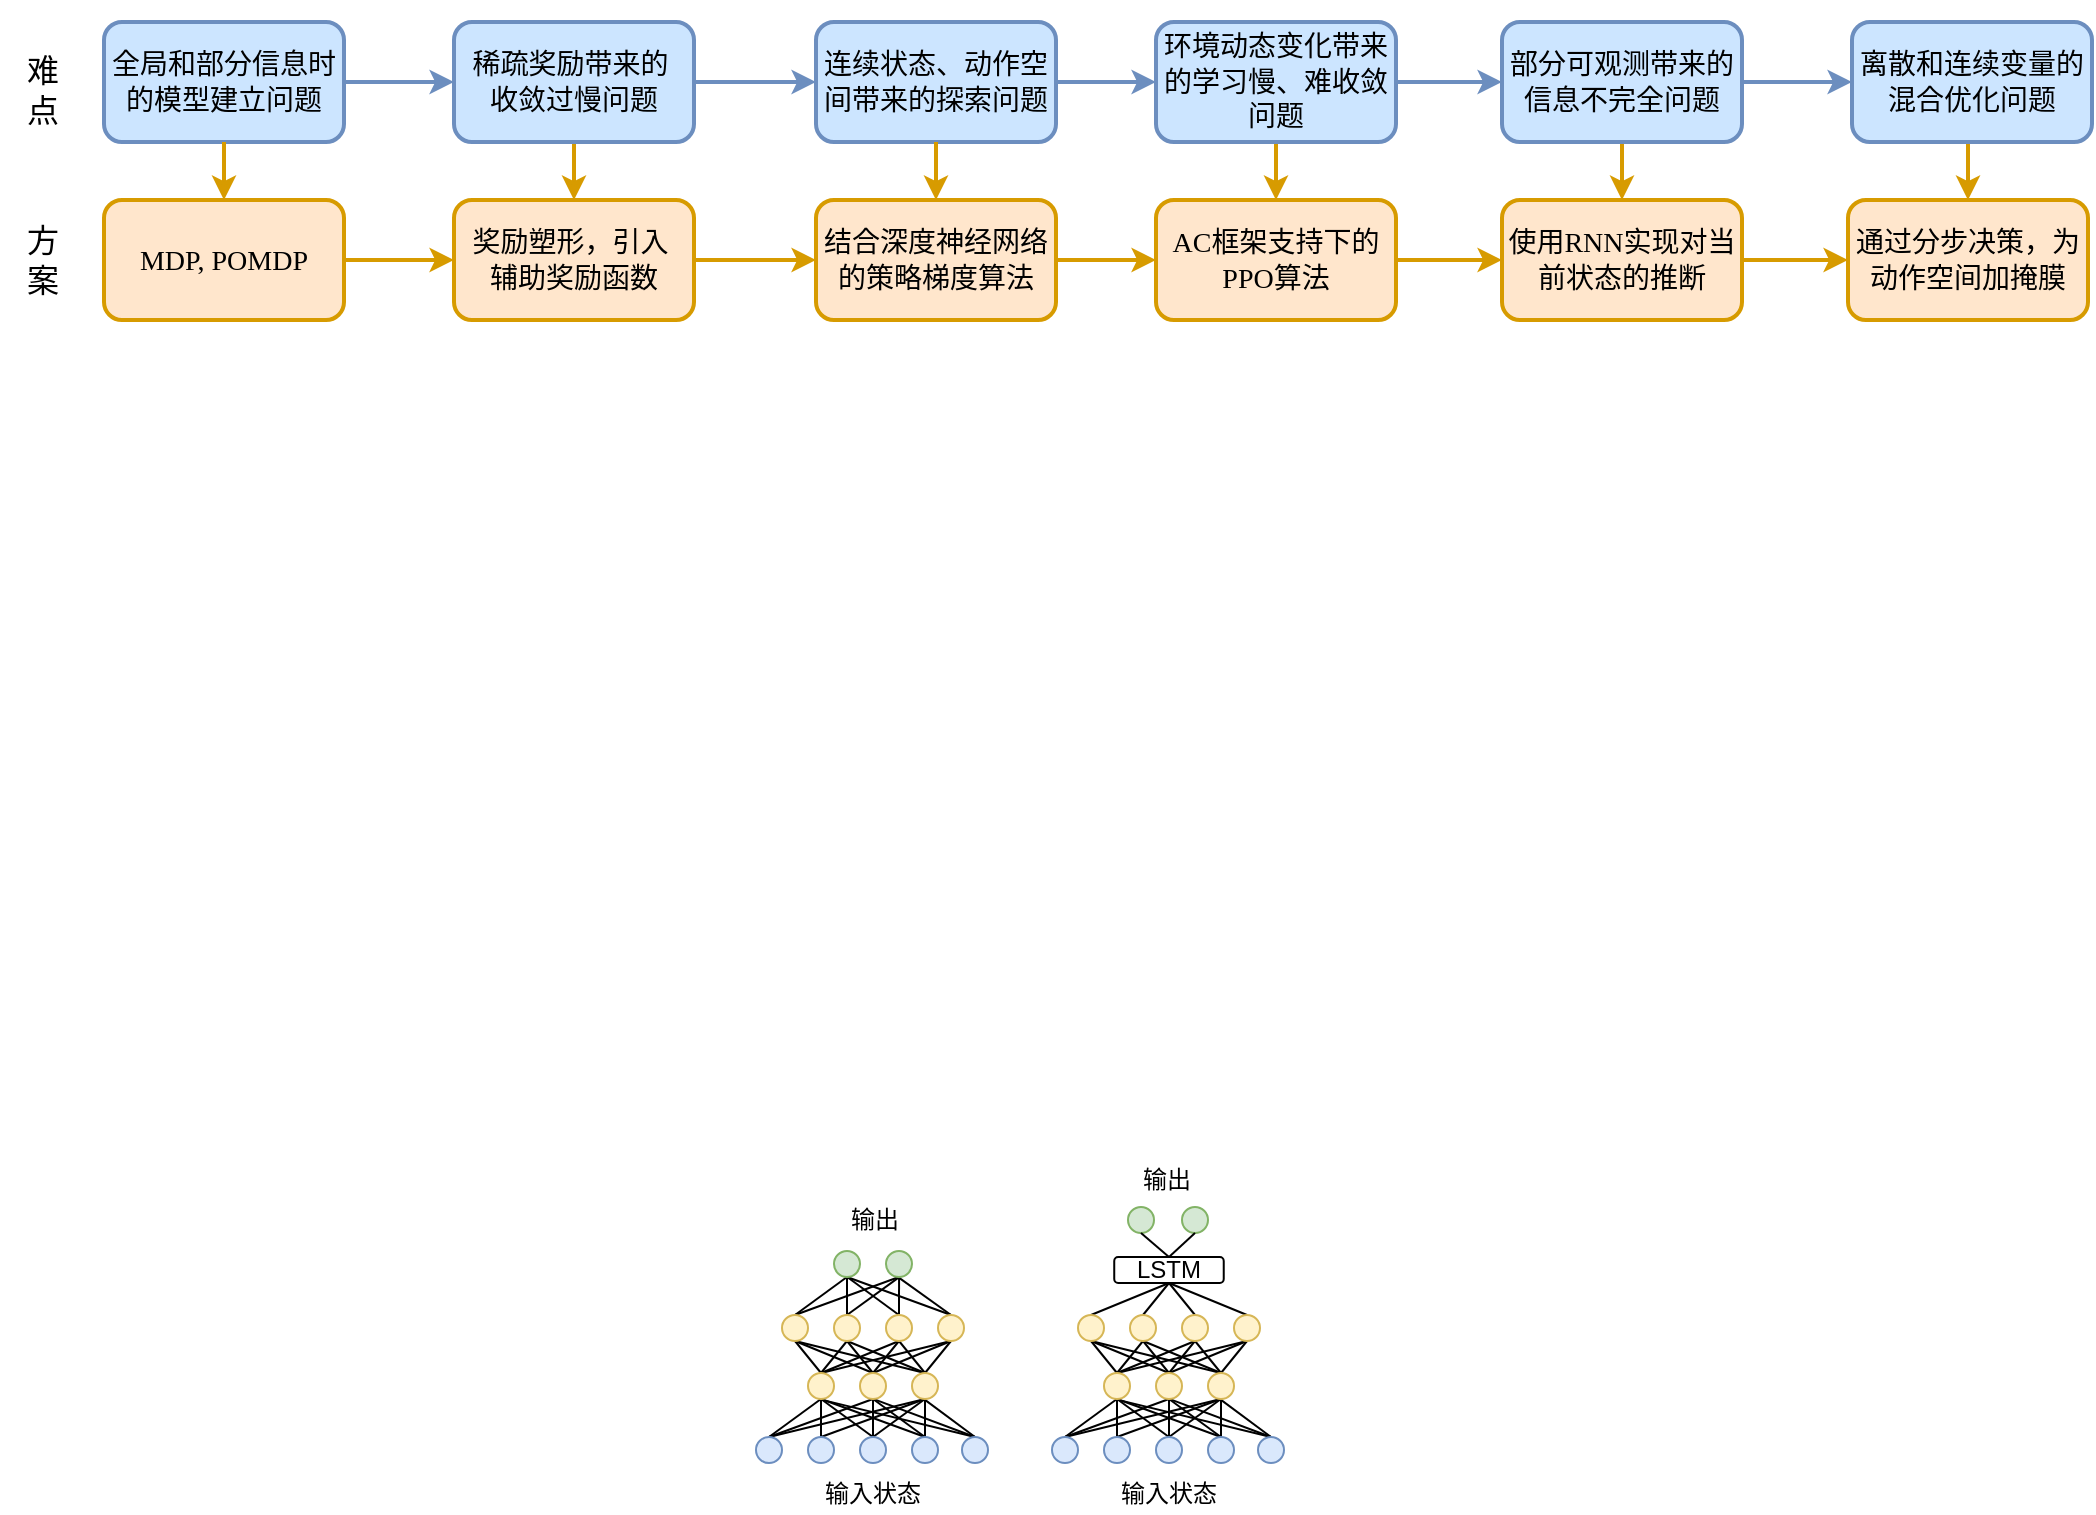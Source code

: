 <mxfile version="14.4.2" type="github">
  <diagram id="hRJQdXt8Dd4GwQT8U-zY" name="Page-1">
    <mxGraphModel dx="1148" dy="516" grid="0" gridSize="10" guides="1" tooltips="1" connect="1" arrows="1" fold="1" page="1" pageScale="1" pageWidth="2339" pageHeight="3300" math="0" shadow="0">
      <root>
        <mxCell id="0" />
        <mxCell id="1" parent="0" />
        <mxCell id="rwfQvGiwNQ0L53LhxxBZ-11" style="rounded=0;orthogonalLoop=1;jettySize=auto;html=1;exitX=1;exitY=0.5;exitDx=0;exitDy=0;entryX=0;entryY=0.5;entryDx=0;entryDy=0;strokeWidth=2;fillColor=#dae8fc;strokeColor=#6c8ebf;edgeStyle=orthogonalEdgeStyle;" edge="1" parent="1" source="6vxJXJ5NOJiFdx2TQZ2P-19" target="rwfQvGiwNQ0L53LhxxBZ-10">
          <mxGeometry relative="1" as="geometry">
            <Array as="points">
              <mxPoint x="193" y="200" />
            </Array>
          </mxGeometry>
        </mxCell>
        <mxCell id="6vxJXJ5NOJiFdx2TQZ2P-19" value="&lt;h3&gt;&lt;font face=&quot;Noto Serif SC&quot; style=&quot;font-size: 14px&quot;&gt;&lt;span style=&quot;font-weight: 400&quot;&gt;全局和部分信息时的模型建立问题&lt;/span&gt;&lt;/font&gt;&lt;/h3&gt;" style="rounded=1;whiteSpace=wrap;html=1;strokeColor=#6c8ebf;strokeWidth=2;fillColor=#CCE5FF;" parent="1" vertex="1">
          <mxGeometry x="79" y="170" width="120" height="60" as="geometry" />
        </mxCell>
        <mxCell id="_prZIamfgrxNrLQFxVpL-20" style="rounded=0;orthogonalLoop=1;jettySize=auto;html=1;exitX=0.5;exitY=0;exitDx=0;exitDy=0;entryX=0.5;entryY=1;entryDx=0;entryDy=0;endArrow=none;endFill=0;" parent="1" source="_prZIamfgrxNrLQFxVpL-1" target="_prZIamfgrxNrLQFxVpL-7" edge="1">
          <mxGeometry relative="1" as="geometry" />
        </mxCell>
        <mxCell id="_prZIamfgrxNrLQFxVpL-21" style="edgeStyle=none;rounded=0;orthogonalLoop=1;jettySize=auto;html=1;exitX=0.5;exitY=0;exitDx=0;exitDy=0;entryX=0.5;entryY=1;entryDx=0;entryDy=0;endArrow=none;endFill=0;" parent="1" source="_prZIamfgrxNrLQFxVpL-1" target="_prZIamfgrxNrLQFxVpL-8" edge="1">
          <mxGeometry relative="1" as="geometry" />
        </mxCell>
        <mxCell id="_prZIamfgrxNrLQFxVpL-22" style="edgeStyle=none;rounded=0;orthogonalLoop=1;jettySize=auto;html=1;exitX=0.5;exitY=0;exitDx=0;exitDy=0;entryX=0.5;entryY=1;entryDx=0;entryDy=0;endArrow=none;endFill=0;" parent="1" source="_prZIamfgrxNrLQFxVpL-1" target="_prZIamfgrxNrLQFxVpL-9" edge="1">
          <mxGeometry relative="1" as="geometry" />
        </mxCell>
        <mxCell id="_prZIamfgrxNrLQFxVpL-1" value="" style="ellipse;whiteSpace=wrap;html=1;aspect=fixed;fillColor=#dae8fc;strokeColor=#6c8ebf;" parent="1" vertex="1">
          <mxGeometry x="405" y="877.5" width="13" height="13" as="geometry" />
        </mxCell>
        <mxCell id="_prZIamfgrxNrLQFxVpL-23" style="edgeStyle=none;rounded=0;orthogonalLoop=1;jettySize=auto;html=1;exitX=0.5;exitY=0;exitDx=0;exitDy=0;entryX=0.5;entryY=1;entryDx=0;entryDy=0;endArrow=none;endFill=0;" parent="1" source="_prZIamfgrxNrLQFxVpL-2" target="_prZIamfgrxNrLQFxVpL-7" edge="1">
          <mxGeometry relative="1" as="geometry" />
        </mxCell>
        <mxCell id="_prZIamfgrxNrLQFxVpL-33" style="edgeStyle=none;rounded=0;orthogonalLoop=1;jettySize=auto;html=1;exitX=0.5;exitY=0;exitDx=0;exitDy=0;entryX=0.5;entryY=1;entryDx=0;entryDy=0;endArrow=none;endFill=0;" parent="1" source="_prZIamfgrxNrLQFxVpL-2" target="_prZIamfgrxNrLQFxVpL-9" edge="1">
          <mxGeometry relative="1" as="geometry" />
        </mxCell>
        <mxCell id="_prZIamfgrxNrLQFxVpL-2" value="" style="ellipse;whiteSpace=wrap;html=1;aspect=fixed;fillColor=#dae8fc;strokeColor=#6c8ebf;" parent="1" vertex="1">
          <mxGeometry x="431" y="877.5" width="13" height="13" as="geometry" />
        </mxCell>
        <mxCell id="_prZIamfgrxNrLQFxVpL-24" style="edgeStyle=none;rounded=0;orthogonalLoop=1;jettySize=auto;html=1;exitX=0.5;exitY=0;exitDx=0;exitDy=0;entryX=0.5;entryY=1;entryDx=0;entryDy=0;endArrow=none;endFill=0;" parent="1" source="_prZIamfgrxNrLQFxVpL-3" target="_prZIamfgrxNrLQFxVpL-7" edge="1">
          <mxGeometry relative="1" as="geometry" />
        </mxCell>
        <mxCell id="_prZIamfgrxNrLQFxVpL-29" style="edgeStyle=none;rounded=0;orthogonalLoop=1;jettySize=auto;html=1;exitX=0.5;exitY=0;exitDx=0;exitDy=0;entryX=0.5;entryY=1;entryDx=0;entryDy=0;endArrow=none;endFill=0;" parent="1" source="_prZIamfgrxNrLQFxVpL-3" target="_prZIamfgrxNrLQFxVpL-8" edge="1">
          <mxGeometry relative="1" as="geometry" />
        </mxCell>
        <mxCell id="_prZIamfgrxNrLQFxVpL-32" style="edgeStyle=none;rounded=0;orthogonalLoop=1;jettySize=auto;html=1;exitX=0.5;exitY=0;exitDx=0;exitDy=0;entryX=0.5;entryY=1;entryDx=0;entryDy=0;endArrow=none;endFill=0;" parent="1" source="_prZIamfgrxNrLQFxVpL-3" target="_prZIamfgrxNrLQFxVpL-9" edge="1">
          <mxGeometry relative="1" as="geometry" />
        </mxCell>
        <mxCell id="_prZIamfgrxNrLQFxVpL-3" value="" style="ellipse;whiteSpace=wrap;html=1;aspect=fixed;fillColor=#dae8fc;strokeColor=#6c8ebf;" parent="1" vertex="1">
          <mxGeometry x="457" y="877.5" width="13" height="13" as="geometry" />
        </mxCell>
        <mxCell id="_prZIamfgrxNrLQFxVpL-25" style="edgeStyle=none;rounded=0;orthogonalLoop=1;jettySize=auto;html=1;exitX=0.5;exitY=0;exitDx=0;exitDy=0;entryX=0.5;entryY=1;entryDx=0;entryDy=0;endArrow=none;endFill=0;" parent="1" source="_prZIamfgrxNrLQFxVpL-4" target="_prZIamfgrxNrLQFxVpL-8" edge="1">
          <mxGeometry relative="1" as="geometry" />
        </mxCell>
        <mxCell id="_prZIamfgrxNrLQFxVpL-27" style="edgeStyle=none;rounded=0;orthogonalLoop=1;jettySize=auto;html=1;exitX=0.5;exitY=0;exitDx=0;exitDy=0;entryX=0.5;entryY=1;entryDx=0;entryDy=0;endArrow=none;endFill=0;" parent="1" source="_prZIamfgrxNrLQFxVpL-4" target="_prZIamfgrxNrLQFxVpL-9" edge="1">
          <mxGeometry relative="1" as="geometry" />
        </mxCell>
        <mxCell id="_prZIamfgrxNrLQFxVpL-30" style="edgeStyle=none;rounded=0;orthogonalLoop=1;jettySize=auto;html=1;exitX=0.5;exitY=0;exitDx=0;exitDy=0;entryX=0.5;entryY=1;entryDx=0;entryDy=0;endArrow=none;endFill=0;" parent="1" source="_prZIamfgrxNrLQFxVpL-4" target="_prZIamfgrxNrLQFxVpL-7" edge="1">
          <mxGeometry relative="1" as="geometry" />
        </mxCell>
        <mxCell id="_prZIamfgrxNrLQFxVpL-4" value="" style="ellipse;whiteSpace=wrap;html=1;aspect=fixed;fillColor=#dae8fc;strokeColor=#6c8ebf;" parent="1" vertex="1">
          <mxGeometry x="483" y="877.5" width="13" height="13" as="geometry" />
        </mxCell>
        <mxCell id="_prZIamfgrxNrLQFxVpL-26" style="edgeStyle=none;rounded=0;orthogonalLoop=1;jettySize=auto;html=1;exitX=0.5;exitY=0;exitDx=0;exitDy=0;endArrow=none;endFill=0;" parent="1" source="_prZIamfgrxNrLQFxVpL-5" edge="1">
          <mxGeometry relative="1" as="geometry">
            <mxPoint x="463.222" y="858.333" as="targetPoint" />
          </mxGeometry>
        </mxCell>
        <mxCell id="_prZIamfgrxNrLQFxVpL-28" style="edgeStyle=none;rounded=0;orthogonalLoop=1;jettySize=auto;html=1;exitX=0.5;exitY=0;exitDx=0;exitDy=0;endArrow=none;endFill=0;" parent="1" source="_prZIamfgrxNrLQFxVpL-5" edge="1">
          <mxGeometry relative="1" as="geometry">
            <mxPoint x="489.0" y="858.556" as="targetPoint" />
          </mxGeometry>
        </mxCell>
        <mxCell id="_prZIamfgrxNrLQFxVpL-31" style="edgeStyle=none;rounded=0;orthogonalLoop=1;jettySize=auto;html=1;exitX=0.5;exitY=0;exitDx=0;exitDy=0;endArrow=none;endFill=0;" parent="1" source="_prZIamfgrxNrLQFxVpL-5" edge="1">
          <mxGeometry relative="1" as="geometry">
            <mxPoint x="436.556" y="858.556" as="targetPoint" />
          </mxGeometry>
        </mxCell>
        <mxCell id="_prZIamfgrxNrLQFxVpL-5" value="" style="ellipse;whiteSpace=wrap;html=1;aspect=fixed;fillColor=#dae8fc;strokeColor=#6c8ebf;" parent="1" vertex="1">
          <mxGeometry x="508" y="877.5" width="13" height="13" as="geometry" />
        </mxCell>
        <mxCell id="_prZIamfgrxNrLQFxVpL-34" style="edgeStyle=none;rounded=0;orthogonalLoop=1;jettySize=auto;html=1;exitX=0.5;exitY=0;exitDx=0;exitDy=0;entryX=0.5;entryY=1;entryDx=0;entryDy=0;endArrow=none;endFill=0;" parent="1" source="_prZIamfgrxNrLQFxVpL-7" target="_prZIamfgrxNrLQFxVpL-13" edge="1">
          <mxGeometry relative="1" as="geometry" />
        </mxCell>
        <mxCell id="_prZIamfgrxNrLQFxVpL-37" style="edgeStyle=none;rounded=0;orthogonalLoop=1;jettySize=auto;html=1;exitX=0.5;exitY=0;exitDx=0;exitDy=0;entryX=0.5;entryY=1;entryDx=0;entryDy=0;endArrow=none;endFill=0;" parent="1" source="_prZIamfgrxNrLQFxVpL-7" target="_prZIamfgrxNrLQFxVpL-14" edge="1">
          <mxGeometry relative="1" as="geometry" />
        </mxCell>
        <mxCell id="_prZIamfgrxNrLQFxVpL-40" style="edgeStyle=none;rounded=0;orthogonalLoop=1;jettySize=auto;html=1;exitX=0.5;exitY=0;exitDx=0;exitDy=0;entryX=0.5;entryY=1;entryDx=0;entryDy=0;endArrow=none;endFill=0;" parent="1" source="_prZIamfgrxNrLQFxVpL-7" target="_prZIamfgrxNrLQFxVpL-15" edge="1">
          <mxGeometry relative="1" as="geometry" />
        </mxCell>
        <mxCell id="_prZIamfgrxNrLQFxVpL-44" style="edgeStyle=none;rounded=0;orthogonalLoop=1;jettySize=auto;html=1;exitX=0.5;exitY=0;exitDx=0;exitDy=0;entryX=0.5;entryY=1;entryDx=0;entryDy=0;endArrow=none;endFill=0;" parent="1" source="_prZIamfgrxNrLQFxVpL-7" target="_prZIamfgrxNrLQFxVpL-16" edge="1">
          <mxGeometry relative="1" as="geometry" />
        </mxCell>
        <mxCell id="_prZIamfgrxNrLQFxVpL-7" value="" style="ellipse;whiteSpace=wrap;html=1;aspect=fixed;fillColor=#fff2cc;strokeColor=#d6b656;" parent="1" vertex="1">
          <mxGeometry x="431" y="845.5" width="13" height="13" as="geometry" />
        </mxCell>
        <mxCell id="_prZIamfgrxNrLQFxVpL-35" style="edgeStyle=none;rounded=0;orthogonalLoop=1;jettySize=auto;html=1;exitX=0.5;exitY=0;exitDx=0;exitDy=0;entryX=0.5;entryY=1;entryDx=0;entryDy=0;endArrow=none;endFill=0;" parent="1" source="_prZIamfgrxNrLQFxVpL-8" target="_prZIamfgrxNrLQFxVpL-14" edge="1">
          <mxGeometry relative="1" as="geometry" />
        </mxCell>
        <mxCell id="_prZIamfgrxNrLQFxVpL-38" style="edgeStyle=none;rounded=0;orthogonalLoop=1;jettySize=auto;html=1;exitX=0.5;exitY=0;exitDx=0;exitDy=0;entryX=0.5;entryY=1;entryDx=0;entryDy=0;endArrow=none;endFill=0;" parent="1" source="_prZIamfgrxNrLQFxVpL-8" target="_prZIamfgrxNrLQFxVpL-15" edge="1">
          <mxGeometry relative="1" as="geometry" />
        </mxCell>
        <mxCell id="_prZIamfgrxNrLQFxVpL-41" style="edgeStyle=none;rounded=0;orthogonalLoop=1;jettySize=auto;html=1;exitX=0.5;exitY=0;exitDx=0;exitDy=0;entryX=0.5;entryY=1;entryDx=0;entryDy=0;endArrow=none;endFill=0;" parent="1" source="_prZIamfgrxNrLQFxVpL-8" target="_prZIamfgrxNrLQFxVpL-16" edge="1">
          <mxGeometry relative="1" as="geometry" />
        </mxCell>
        <mxCell id="_prZIamfgrxNrLQFxVpL-43" style="edgeStyle=none;rounded=0;orthogonalLoop=1;jettySize=auto;html=1;exitX=0.5;exitY=0;exitDx=0;exitDy=0;entryX=0.5;entryY=1;entryDx=0;entryDy=0;endArrow=none;endFill=0;" parent="1" source="_prZIamfgrxNrLQFxVpL-8" target="_prZIamfgrxNrLQFxVpL-13" edge="1">
          <mxGeometry relative="1" as="geometry" />
        </mxCell>
        <mxCell id="_prZIamfgrxNrLQFxVpL-8" value="" style="ellipse;whiteSpace=wrap;html=1;aspect=fixed;fillColor=#fff2cc;strokeColor=#d6b656;" parent="1" vertex="1">
          <mxGeometry x="457" y="845.5" width="13" height="13" as="geometry" />
        </mxCell>
        <mxCell id="_prZIamfgrxNrLQFxVpL-36" style="edgeStyle=none;rounded=0;orthogonalLoop=1;jettySize=auto;html=1;exitX=0.5;exitY=0;exitDx=0;exitDy=0;entryX=0.5;entryY=1;entryDx=0;entryDy=0;endArrow=none;endFill=0;" parent="1" source="_prZIamfgrxNrLQFxVpL-9" target="_prZIamfgrxNrLQFxVpL-15" edge="1">
          <mxGeometry relative="1" as="geometry" />
        </mxCell>
        <mxCell id="_prZIamfgrxNrLQFxVpL-39" style="edgeStyle=none;rounded=0;orthogonalLoop=1;jettySize=auto;html=1;exitX=0.5;exitY=0;exitDx=0;exitDy=0;entryX=0.5;entryY=1;entryDx=0;entryDy=0;endArrow=none;endFill=0;" parent="1" source="_prZIamfgrxNrLQFxVpL-9" target="_prZIamfgrxNrLQFxVpL-16" edge="1">
          <mxGeometry relative="1" as="geometry" />
        </mxCell>
        <mxCell id="_prZIamfgrxNrLQFxVpL-42" style="edgeStyle=none;rounded=0;orthogonalLoop=1;jettySize=auto;html=1;exitX=0.5;exitY=0;exitDx=0;exitDy=0;entryX=0.5;entryY=1;entryDx=0;entryDy=0;endArrow=none;endFill=0;" parent="1" source="_prZIamfgrxNrLQFxVpL-9" target="_prZIamfgrxNrLQFxVpL-14" edge="1">
          <mxGeometry relative="1" as="geometry" />
        </mxCell>
        <mxCell id="_prZIamfgrxNrLQFxVpL-45" style="edgeStyle=none;rounded=0;orthogonalLoop=1;jettySize=auto;html=1;exitX=0.5;exitY=0;exitDx=0;exitDy=0;entryX=0.5;entryY=1;entryDx=0;entryDy=0;endArrow=none;endFill=0;" parent="1" source="_prZIamfgrxNrLQFxVpL-9" target="_prZIamfgrxNrLQFxVpL-13" edge="1">
          <mxGeometry relative="1" as="geometry" />
        </mxCell>
        <mxCell id="_prZIamfgrxNrLQFxVpL-9" value="" style="ellipse;whiteSpace=wrap;html=1;aspect=fixed;fillColor=#fff2cc;strokeColor=#d6b656;" parent="1" vertex="1">
          <mxGeometry x="483" y="845.5" width="13" height="13" as="geometry" />
        </mxCell>
        <mxCell id="_prZIamfgrxNrLQFxVpL-46" style="edgeStyle=none;rounded=0;orthogonalLoop=1;jettySize=auto;html=1;exitX=0.5;exitY=0;exitDx=0;exitDy=0;entryX=0.5;entryY=1;entryDx=0;entryDy=0;endArrow=none;endFill=0;" parent="1" source="_prZIamfgrxNrLQFxVpL-13" target="_prZIamfgrxNrLQFxVpL-17" edge="1">
          <mxGeometry relative="1" as="geometry" />
        </mxCell>
        <mxCell id="_prZIamfgrxNrLQFxVpL-50" style="edgeStyle=none;rounded=0;orthogonalLoop=1;jettySize=auto;html=1;exitX=0.5;exitY=0;exitDx=0;exitDy=0;entryX=0.5;entryY=1;entryDx=0;entryDy=0;endArrow=none;endFill=0;" parent="1" source="_prZIamfgrxNrLQFxVpL-13" target="_prZIamfgrxNrLQFxVpL-18" edge="1">
          <mxGeometry relative="1" as="geometry" />
        </mxCell>
        <mxCell id="_prZIamfgrxNrLQFxVpL-13" value="" style="ellipse;whiteSpace=wrap;html=1;aspect=fixed;fillColor=#fff2cc;strokeColor=#d6b656;" parent="1" vertex="1">
          <mxGeometry x="418" y="816.5" width="13" height="13" as="geometry" />
        </mxCell>
        <mxCell id="_prZIamfgrxNrLQFxVpL-47" style="edgeStyle=none;rounded=0;orthogonalLoop=1;jettySize=auto;html=1;exitX=0.5;exitY=0;exitDx=0;exitDy=0;endArrow=none;endFill=0;" parent="1" source="_prZIamfgrxNrLQFxVpL-14" edge="1">
          <mxGeometry relative="1" as="geometry">
            <mxPoint x="450.483" y="797.366" as="targetPoint" />
          </mxGeometry>
        </mxCell>
        <mxCell id="_prZIamfgrxNrLQFxVpL-51" style="edgeStyle=none;rounded=0;orthogonalLoop=1;jettySize=auto;html=1;exitX=0.5;exitY=0;exitDx=0;exitDy=0;endArrow=none;endFill=0;" parent="1" source="_prZIamfgrxNrLQFxVpL-14" edge="1">
          <mxGeometry relative="1" as="geometry">
            <mxPoint x="476.604" y="797.581" as="targetPoint" />
          </mxGeometry>
        </mxCell>
        <mxCell id="_prZIamfgrxNrLQFxVpL-14" value="" style="ellipse;whiteSpace=wrap;html=1;aspect=fixed;fillColor=#fff2cc;strokeColor=#d6b656;" parent="1" vertex="1">
          <mxGeometry x="444" y="816.5" width="13" height="13" as="geometry" />
        </mxCell>
        <mxCell id="_prZIamfgrxNrLQFxVpL-48" style="edgeStyle=none;rounded=0;orthogonalLoop=1;jettySize=auto;html=1;exitX=0.5;exitY=0;exitDx=0;exitDy=0;endArrow=none;endFill=0;" parent="1" source="_prZIamfgrxNrLQFxVpL-15" edge="1">
          <mxGeometry relative="1" as="geometry">
            <mxPoint x="450.081" y="797.151" as="targetPoint" />
          </mxGeometry>
        </mxCell>
        <mxCell id="_prZIamfgrxNrLQFxVpL-52" style="edgeStyle=none;rounded=0;orthogonalLoop=1;jettySize=auto;html=1;exitX=0.5;exitY=0;exitDx=0;exitDy=0;endArrow=none;endFill=0;" parent="1" source="_prZIamfgrxNrLQFxVpL-15" edge="1">
          <mxGeometry relative="1" as="geometry">
            <mxPoint x="476.523" y="797.473" as="targetPoint" />
          </mxGeometry>
        </mxCell>
        <mxCell id="_prZIamfgrxNrLQFxVpL-15" value="" style="ellipse;whiteSpace=wrap;html=1;aspect=fixed;fillColor=#fff2cc;strokeColor=#d6b656;" parent="1" vertex="1">
          <mxGeometry x="470" y="816.5" width="13" height="13" as="geometry" />
        </mxCell>
        <mxCell id="_prZIamfgrxNrLQFxVpL-49" style="edgeStyle=none;rounded=0;orthogonalLoop=1;jettySize=auto;html=1;exitX=0.5;exitY=0;exitDx=0;exitDy=0;entryX=0.5;entryY=1;entryDx=0;entryDy=0;endArrow=none;endFill=0;" parent="1" source="_prZIamfgrxNrLQFxVpL-16" target="_prZIamfgrxNrLQFxVpL-17" edge="1">
          <mxGeometry relative="1" as="geometry" />
        </mxCell>
        <mxCell id="_prZIamfgrxNrLQFxVpL-53" style="edgeStyle=none;rounded=0;orthogonalLoop=1;jettySize=auto;html=1;exitX=0.5;exitY=0;exitDx=0;exitDy=0;endArrow=none;endFill=0;" parent="1" source="_prZIamfgrxNrLQFxVpL-16" edge="1">
          <mxGeometry relative="1" as="geometry">
            <mxPoint x="476.067" y="797.581" as="targetPoint" />
          </mxGeometry>
        </mxCell>
        <mxCell id="_prZIamfgrxNrLQFxVpL-16" value="" style="ellipse;whiteSpace=wrap;html=1;aspect=fixed;fillColor=#fff2cc;strokeColor=#d6b656;" parent="1" vertex="1">
          <mxGeometry x="496" y="816.5" width="13" height="13" as="geometry" />
        </mxCell>
        <mxCell id="_prZIamfgrxNrLQFxVpL-17" value="" style="ellipse;whiteSpace=wrap;html=1;aspect=fixed;fillColor=#d5e8d4;strokeColor=#82b366;" parent="1" vertex="1">
          <mxGeometry x="444" y="784.5" width="13" height="13" as="geometry" />
        </mxCell>
        <mxCell id="_prZIamfgrxNrLQFxVpL-18" value="" style="ellipse;whiteSpace=wrap;html=1;aspect=fixed;fillColor=#d5e8d4;strokeColor=#82b366;" parent="1" vertex="1">
          <mxGeometry x="470" y="784.5" width="13" height="13" as="geometry" />
        </mxCell>
        <mxCell id="_prZIamfgrxNrLQFxVpL-54" style="rounded=0;orthogonalLoop=1;jettySize=auto;html=1;exitX=0.5;exitY=0;exitDx=0;exitDy=0;entryX=0.5;entryY=1;entryDx=0;entryDy=0;endArrow=none;endFill=0;" parent="1" source="_prZIamfgrxNrLQFxVpL-57" target="_prZIamfgrxNrLQFxVpL-77" edge="1">
          <mxGeometry relative="1" as="geometry" />
        </mxCell>
        <mxCell id="_prZIamfgrxNrLQFxVpL-55" style="edgeStyle=none;rounded=0;orthogonalLoop=1;jettySize=auto;html=1;exitX=0.5;exitY=0;exitDx=0;exitDy=0;entryX=0.5;entryY=1;entryDx=0;entryDy=0;endArrow=none;endFill=0;" parent="1" source="_prZIamfgrxNrLQFxVpL-57" target="_prZIamfgrxNrLQFxVpL-82" edge="1">
          <mxGeometry relative="1" as="geometry" />
        </mxCell>
        <mxCell id="_prZIamfgrxNrLQFxVpL-56" style="edgeStyle=none;rounded=0;orthogonalLoop=1;jettySize=auto;html=1;exitX=0.5;exitY=0;exitDx=0;exitDy=0;entryX=0.5;entryY=1;entryDx=0;entryDy=0;endArrow=none;endFill=0;" parent="1" source="_prZIamfgrxNrLQFxVpL-57" target="_prZIamfgrxNrLQFxVpL-87" edge="1">
          <mxGeometry relative="1" as="geometry" />
        </mxCell>
        <mxCell id="_prZIamfgrxNrLQFxVpL-57" value="" style="ellipse;whiteSpace=wrap;html=1;aspect=fixed;fillColor=#dae8fc;strokeColor=#6c8ebf;" parent="1" vertex="1">
          <mxGeometry x="553" y="877.5" width="13" height="13" as="geometry" />
        </mxCell>
        <mxCell id="_prZIamfgrxNrLQFxVpL-58" style="edgeStyle=none;rounded=0;orthogonalLoop=1;jettySize=auto;html=1;exitX=0.5;exitY=0;exitDx=0;exitDy=0;entryX=0.5;entryY=1;entryDx=0;entryDy=0;endArrow=none;endFill=0;" parent="1" source="_prZIamfgrxNrLQFxVpL-60" target="_prZIamfgrxNrLQFxVpL-77" edge="1">
          <mxGeometry relative="1" as="geometry" />
        </mxCell>
        <mxCell id="_prZIamfgrxNrLQFxVpL-59" style="edgeStyle=none;rounded=0;orthogonalLoop=1;jettySize=auto;html=1;exitX=0.5;exitY=0;exitDx=0;exitDy=0;entryX=0.5;entryY=1;entryDx=0;entryDy=0;endArrow=none;endFill=0;" parent="1" source="_prZIamfgrxNrLQFxVpL-60" target="_prZIamfgrxNrLQFxVpL-87" edge="1">
          <mxGeometry relative="1" as="geometry" />
        </mxCell>
        <mxCell id="_prZIamfgrxNrLQFxVpL-60" value="" style="ellipse;whiteSpace=wrap;html=1;aspect=fixed;fillColor=#dae8fc;strokeColor=#6c8ebf;" parent="1" vertex="1">
          <mxGeometry x="579" y="877.5" width="13" height="13" as="geometry" />
        </mxCell>
        <mxCell id="_prZIamfgrxNrLQFxVpL-61" style="edgeStyle=none;rounded=0;orthogonalLoop=1;jettySize=auto;html=1;exitX=0.5;exitY=0;exitDx=0;exitDy=0;entryX=0.5;entryY=1;entryDx=0;entryDy=0;endArrow=none;endFill=0;" parent="1" source="_prZIamfgrxNrLQFxVpL-64" target="_prZIamfgrxNrLQFxVpL-77" edge="1">
          <mxGeometry relative="1" as="geometry" />
        </mxCell>
        <mxCell id="_prZIamfgrxNrLQFxVpL-62" style="edgeStyle=none;rounded=0;orthogonalLoop=1;jettySize=auto;html=1;exitX=0.5;exitY=0;exitDx=0;exitDy=0;entryX=0.5;entryY=1;entryDx=0;entryDy=0;endArrow=none;endFill=0;" parent="1" source="_prZIamfgrxNrLQFxVpL-64" target="_prZIamfgrxNrLQFxVpL-82" edge="1">
          <mxGeometry relative="1" as="geometry" />
        </mxCell>
        <mxCell id="_prZIamfgrxNrLQFxVpL-63" style="edgeStyle=none;rounded=0;orthogonalLoop=1;jettySize=auto;html=1;exitX=0.5;exitY=0;exitDx=0;exitDy=0;entryX=0.5;entryY=1;entryDx=0;entryDy=0;endArrow=none;endFill=0;" parent="1" source="_prZIamfgrxNrLQFxVpL-64" target="_prZIamfgrxNrLQFxVpL-87" edge="1">
          <mxGeometry relative="1" as="geometry" />
        </mxCell>
        <mxCell id="_prZIamfgrxNrLQFxVpL-64" value="" style="ellipse;whiteSpace=wrap;html=1;aspect=fixed;fillColor=#dae8fc;strokeColor=#6c8ebf;" parent="1" vertex="1">
          <mxGeometry x="605" y="877.5" width="13" height="13" as="geometry" />
        </mxCell>
        <mxCell id="_prZIamfgrxNrLQFxVpL-65" style="edgeStyle=none;rounded=0;orthogonalLoop=1;jettySize=auto;html=1;exitX=0.5;exitY=0;exitDx=0;exitDy=0;entryX=0.5;entryY=1;entryDx=0;entryDy=0;endArrow=none;endFill=0;" parent="1" source="_prZIamfgrxNrLQFxVpL-68" target="_prZIamfgrxNrLQFxVpL-82" edge="1">
          <mxGeometry relative="1" as="geometry" />
        </mxCell>
        <mxCell id="_prZIamfgrxNrLQFxVpL-66" style="edgeStyle=none;rounded=0;orthogonalLoop=1;jettySize=auto;html=1;exitX=0.5;exitY=0;exitDx=0;exitDy=0;entryX=0.5;entryY=1;entryDx=0;entryDy=0;endArrow=none;endFill=0;" parent="1" source="_prZIamfgrxNrLQFxVpL-68" target="_prZIamfgrxNrLQFxVpL-87" edge="1">
          <mxGeometry relative="1" as="geometry" />
        </mxCell>
        <mxCell id="_prZIamfgrxNrLQFxVpL-67" style="edgeStyle=none;rounded=0;orthogonalLoop=1;jettySize=auto;html=1;exitX=0.5;exitY=0;exitDx=0;exitDy=0;entryX=0.5;entryY=1;entryDx=0;entryDy=0;endArrow=none;endFill=0;" parent="1" source="_prZIamfgrxNrLQFxVpL-68" target="_prZIamfgrxNrLQFxVpL-77" edge="1">
          <mxGeometry relative="1" as="geometry" />
        </mxCell>
        <mxCell id="_prZIamfgrxNrLQFxVpL-68" value="" style="ellipse;whiteSpace=wrap;html=1;aspect=fixed;fillColor=#dae8fc;strokeColor=#6c8ebf;" parent="1" vertex="1">
          <mxGeometry x="631" y="877.5" width="13" height="13" as="geometry" />
        </mxCell>
        <mxCell id="_prZIamfgrxNrLQFxVpL-69" style="edgeStyle=none;rounded=0;orthogonalLoop=1;jettySize=auto;html=1;exitX=0.5;exitY=0;exitDx=0;exitDy=0;endArrow=none;endFill=0;" parent="1" source="_prZIamfgrxNrLQFxVpL-72" edge="1">
          <mxGeometry relative="1" as="geometry">
            <mxPoint x="611.222" y="858.333" as="targetPoint" />
          </mxGeometry>
        </mxCell>
        <mxCell id="_prZIamfgrxNrLQFxVpL-70" style="edgeStyle=none;rounded=0;orthogonalLoop=1;jettySize=auto;html=1;exitX=0.5;exitY=0;exitDx=0;exitDy=0;endArrow=none;endFill=0;" parent="1" source="_prZIamfgrxNrLQFxVpL-72" edge="1">
          <mxGeometry relative="1" as="geometry">
            <mxPoint x="637.0" y="858.556" as="targetPoint" />
          </mxGeometry>
        </mxCell>
        <mxCell id="_prZIamfgrxNrLQFxVpL-71" style="edgeStyle=none;rounded=0;orthogonalLoop=1;jettySize=auto;html=1;exitX=0.5;exitY=0;exitDx=0;exitDy=0;endArrow=none;endFill=0;" parent="1" source="_prZIamfgrxNrLQFxVpL-72" edge="1">
          <mxGeometry relative="1" as="geometry">
            <mxPoint x="584.556" y="858.556" as="targetPoint" />
          </mxGeometry>
        </mxCell>
        <mxCell id="_prZIamfgrxNrLQFxVpL-72" value="" style="ellipse;whiteSpace=wrap;html=1;aspect=fixed;fillColor=#dae8fc;strokeColor=#6c8ebf;" parent="1" vertex="1">
          <mxGeometry x="656" y="877.5" width="13" height="13" as="geometry" />
        </mxCell>
        <mxCell id="_prZIamfgrxNrLQFxVpL-73" style="edgeStyle=none;rounded=0;orthogonalLoop=1;jettySize=auto;html=1;exitX=0.5;exitY=0;exitDx=0;exitDy=0;entryX=0.5;entryY=1;entryDx=0;entryDy=0;endArrow=none;endFill=0;" parent="1" source="_prZIamfgrxNrLQFxVpL-77" target="_prZIamfgrxNrLQFxVpL-90" edge="1">
          <mxGeometry relative="1" as="geometry" />
        </mxCell>
        <mxCell id="_prZIamfgrxNrLQFxVpL-74" style="edgeStyle=none;rounded=0;orthogonalLoop=1;jettySize=auto;html=1;exitX=0.5;exitY=0;exitDx=0;exitDy=0;entryX=0.5;entryY=1;entryDx=0;entryDy=0;endArrow=none;endFill=0;" parent="1" source="_prZIamfgrxNrLQFxVpL-77" target="_prZIamfgrxNrLQFxVpL-93" edge="1">
          <mxGeometry relative="1" as="geometry" />
        </mxCell>
        <mxCell id="_prZIamfgrxNrLQFxVpL-75" style="edgeStyle=none;rounded=0;orthogonalLoop=1;jettySize=auto;html=1;exitX=0.5;exitY=0;exitDx=0;exitDy=0;entryX=0.5;entryY=1;entryDx=0;entryDy=0;endArrow=none;endFill=0;" parent="1" source="_prZIamfgrxNrLQFxVpL-77" target="_prZIamfgrxNrLQFxVpL-96" edge="1">
          <mxGeometry relative="1" as="geometry" />
        </mxCell>
        <mxCell id="_prZIamfgrxNrLQFxVpL-76" style="edgeStyle=none;rounded=0;orthogonalLoop=1;jettySize=auto;html=1;exitX=0.5;exitY=0;exitDx=0;exitDy=0;entryX=0.5;entryY=1;entryDx=0;entryDy=0;endArrow=none;endFill=0;" parent="1" source="_prZIamfgrxNrLQFxVpL-77" target="_prZIamfgrxNrLQFxVpL-99" edge="1">
          <mxGeometry relative="1" as="geometry" />
        </mxCell>
        <mxCell id="_prZIamfgrxNrLQFxVpL-77" value="" style="ellipse;whiteSpace=wrap;html=1;aspect=fixed;fillColor=#fff2cc;strokeColor=#d6b656;" parent="1" vertex="1">
          <mxGeometry x="579" y="845.5" width="13" height="13" as="geometry" />
        </mxCell>
        <mxCell id="_prZIamfgrxNrLQFxVpL-78" style="edgeStyle=none;rounded=0;orthogonalLoop=1;jettySize=auto;html=1;exitX=0.5;exitY=0;exitDx=0;exitDy=0;entryX=0.5;entryY=1;entryDx=0;entryDy=0;endArrow=none;endFill=0;" parent="1" source="_prZIamfgrxNrLQFxVpL-82" target="_prZIamfgrxNrLQFxVpL-93" edge="1">
          <mxGeometry relative="1" as="geometry" />
        </mxCell>
        <mxCell id="_prZIamfgrxNrLQFxVpL-79" style="edgeStyle=none;rounded=0;orthogonalLoop=1;jettySize=auto;html=1;exitX=0.5;exitY=0;exitDx=0;exitDy=0;entryX=0.5;entryY=1;entryDx=0;entryDy=0;endArrow=none;endFill=0;" parent="1" source="_prZIamfgrxNrLQFxVpL-82" target="_prZIamfgrxNrLQFxVpL-96" edge="1">
          <mxGeometry relative="1" as="geometry" />
        </mxCell>
        <mxCell id="_prZIamfgrxNrLQFxVpL-80" style="edgeStyle=none;rounded=0;orthogonalLoop=1;jettySize=auto;html=1;exitX=0.5;exitY=0;exitDx=0;exitDy=0;entryX=0.5;entryY=1;entryDx=0;entryDy=0;endArrow=none;endFill=0;" parent="1" source="_prZIamfgrxNrLQFxVpL-82" target="_prZIamfgrxNrLQFxVpL-99" edge="1">
          <mxGeometry relative="1" as="geometry" />
        </mxCell>
        <mxCell id="_prZIamfgrxNrLQFxVpL-81" style="edgeStyle=none;rounded=0;orthogonalLoop=1;jettySize=auto;html=1;exitX=0.5;exitY=0;exitDx=0;exitDy=0;entryX=0.5;entryY=1;entryDx=0;entryDy=0;endArrow=none;endFill=0;" parent="1" source="_prZIamfgrxNrLQFxVpL-82" target="_prZIamfgrxNrLQFxVpL-90" edge="1">
          <mxGeometry relative="1" as="geometry" />
        </mxCell>
        <mxCell id="_prZIamfgrxNrLQFxVpL-82" value="" style="ellipse;whiteSpace=wrap;html=1;aspect=fixed;fillColor=#fff2cc;strokeColor=#d6b656;" parent="1" vertex="1">
          <mxGeometry x="605" y="845.5" width="13" height="13" as="geometry" />
        </mxCell>
        <mxCell id="_prZIamfgrxNrLQFxVpL-83" style="edgeStyle=none;rounded=0;orthogonalLoop=1;jettySize=auto;html=1;exitX=0.5;exitY=0;exitDx=0;exitDy=0;entryX=0.5;entryY=1;entryDx=0;entryDy=0;endArrow=none;endFill=0;" parent="1" source="_prZIamfgrxNrLQFxVpL-87" target="_prZIamfgrxNrLQFxVpL-96" edge="1">
          <mxGeometry relative="1" as="geometry" />
        </mxCell>
        <mxCell id="_prZIamfgrxNrLQFxVpL-84" style="edgeStyle=none;rounded=0;orthogonalLoop=1;jettySize=auto;html=1;exitX=0.5;exitY=0;exitDx=0;exitDy=0;entryX=0.5;entryY=1;entryDx=0;entryDy=0;endArrow=none;endFill=0;" parent="1" source="_prZIamfgrxNrLQFxVpL-87" target="_prZIamfgrxNrLQFxVpL-99" edge="1">
          <mxGeometry relative="1" as="geometry" />
        </mxCell>
        <mxCell id="_prZIamfgrxNrLQFxVpL-85" style="edgeStyle=none;rounded=0;orthogonalLoop=1;jettySize=auto;html=1;exitX=0.5;exitY=0;exitDx=0;exitDy=0;entryX=0.5;entryY=1;entryDx=0;entryDy=0;endArrow=none;endFill=0;" parent="1" source="_prZIamfgrxNrLQFxVpL-87" target="_prZIamfgrxNrLQFxVpL-93" edge="1">
          <mxGeometry relative="1" as="geometry" />
        </mxCell>
        <mxCell id="_prZIamfgrxNrLQFxVpL-86" style="edgeStyle=none;rounded=0;orthogonalLoop=1;jettySize=auto;html=1;exitX=0.5;exitY=0;exitDx=0;exitDy=0;entryX=0.5;entryY=1;entryDx=0;entryDy=0;endArrow=none;endFill=0;" parent="1" source="_prZIamfgrxNrLQFxVpL-87" target="_prZIamfgrxNrLQFxVpL-90" edge="1">
          <mxGeometry relative="1" as="geometry" />
        </mxCell>
        <mxCell id="_prZIamfgrxNrLQFxVpL-87" value="" style="ellipse;whiteSpace=wrap;html=1;aspect=fixed;fillColor=#fff2cc;strokeColor=#d6b656;" parent="1" vertex="1">
          <mxGeometry x="631" y="845.5" width="13" height="13" as="geometry" />
        </mxCell>
        <mxCell id="_prZIamfgrxNrLQFxVpL-120" style="edgeStyle=none;rounded=0;orthogonalLoop=1;jettySize=auto;html=1;exitX=0.5;exitY=0;exitDx=0;exitDy=0;entryX=0.5;entryY=1;entryDx=0;entryDy=0;endArrow=none;endFill=0;" parent="1" source="_prZIamfgrxNrLQFxVpL-90" target="_prZIamfgrxNrLQFxVpL-119" edge="1">
          <mxGeometry relative="1" as="geometry" />
        </mxCell>
        <mxCell id="_prZIamfgrxNrLQFxVpL-90" value="" style="ellipse;whiteSpace=wrap;html=1;aspect=fixed;fillColor=#fff2cc;strokeColor=#d6b656;" parent="1" vertex="1">
          <mxGeometry x="566" y="816.5" width="13" height="13" as="geometry" />
        </mxCell>
        <mxCell id="_prZIamfgrxNrLQFxVpL-121" style="edgeStyle=none;rounded=0;orthogonalLoop=1;jettySize=auto;html=1;exitX=0.5;exitY=0;exitDx=0;exitDy=0;entryX=0.5;entryY=1;entryDx=0;entryDy=0;endArrow=none;endFill=0;" parent="1" source="_prZIamfgrxNrLQFxVpL-93" target="_prZIamfgrxNrLQFxVpL-119" edge="1">
          <mxGeometry relative="1" as="geometry" />
        </mxCell>
        <mxCell id="_prZIamfgrxNrLQFxVpL-93" value="" style="ellipse;whiteSpace=wrap;html=1;aspect=fixed;fillColor=#fff2cc;strokeColor=#d6b656;" parent="1" vertex="1">
          <mxGeometry x="592" y="816.5" width="13" height="13" as="geometry" />
        </mxCell>
        <mxCell id="_prZIamfgrxNrLQFxVpL-122" style="edgeStyle=none;rounded=0;orthogonalLoop=1;jettySize=auto;html=1;exitX=0.5;exitY=0;exitDx=0;exitDy=0;entryX=0.5;entryY=1;entryDx=0;entryDy=0;endArrow=none;endFill=0;" parent="1" source="_prZIamfgrxNrLQFxVpL-96" target="_prZIamfgrxNrLQFxVpL-119" edge="1">
          <mxGeometry relative="1" as="geometry" />
        </mxCell>
        <mxCell id="_prZIamfgrxNrLQFxVpL-96" value="" style="ellipse;whiteSpace=wrap;html=1;aspect=fixed;fillColor=#fff2cc;strokeColor=#d6b656;" parent="1" vertex="1">
          <mxGeometry x="618" y="816.5" width="13" height="13" as="geometry" />
        </mxCell>
        <mxCell id="_prZIamfgrxNrLQFxVpL-123" style="edgeStyle=none;rounded=0;orthogonalLoop=1;jettySize=auto;html=1;exitX=0.5;exitY=0;exitDx=0;exitDy=0;entryX=0.5;entryY=1;entryDx=0;entryDy=0;endArrow=none;endFill=0;" parent="1" source="_prZIamfgrxNrLQFxVpL-99" target="_prZIamfgrxNrLQFxVpL-119" edge="1">
          <mxGeometry relative="1" as="geometry" />
        </mxCell>
        <mxCell id="_prZIamfgrxNrLQFxVpL-99" value="" style="ellipse;whiteSpace=wrap;html=1;aspect=fixed;fillColor=#fff2cc;strokeColor=#d6b656;" parent="1" vertex="1">
          <mxGeometry x="644" y="816.5" width="13" height="13" as="geometry" />
        </mxCell>
        <mxCell id="_prZIamfgrxNrLQFxVpL-100" value="" style="ellipse;whiteSpace=wrap;html=1;aspect=fixed;fillColor=#d5e8d4;strokeColor=#82b366;" parent="1" vertex="1">
          <mxGeometry x="591" y="762.5" width="13" height="13" as="geometry" />
        </mxCell>
        <mxCell id="_prZIamfgrxNrLQFxVpL-105" value="" style="ellipse;whiteSpace=wrap;html=1;aspect=fixed;fillColor=#d5e8d4;strokeColor=#82b366;" parent="1" vertex="1">
          <mxGeometry x="618" y="762.5" width="13" height="13" as="geometry" />
        </mxCell>
        <mxCell id="_prZIamfgrxNrLQFxVpL-124" style="edgeStyle=none;rounded=0;orthogonalLoop=1;jettySize=auto;html=1;exitX=0.5;exitY=0;exitDx=0;exitDy=0;entryX=0.5;entryY=1;entryDx=0;entryDy=0;endArrow=none;endFill=0;" parent="1" source="_prZIamfgrxNrLQFxVpL-119" target="_prZIamfgrxNrLQFxVpL-100" edge="1">
          <mxGeometry relative="1" as="geometry" />
        </mxCell>
        <mxCell id="_prZIamfgrxNrLQFxVpL-125" style="edgeStyle=none;rounded=0;orthogonalLoop=1;jettySize=auto;html=1;exitX=0.5;exitY=0;exitDx=0;exitDy=0;entryX=0.5;entryY=1;entryDx=0;entryDy=0;endArrow=none;endFill=0;" parent="1" source="_prZIamfgrxNrLQFxVpL-119" target="_prZIamfgrxNrLQFxVpL-105" edge="1">
          <mxGeometry relative="1" as="geometry" />
        </mxCell>
        <mxCell id="_prZIamfgrxNrLQFxVpL-119" value="LSTM" style="rounded=1;whiteSpace=wrap;html=1;strokeColor=#000000;fillColor=#ffffff;" parent="1" vertex="1">
          <mxGeometry x="584.12" y="787.5" width="54.75" height="13" as="geometry" />
        </mxCell>
        <mxCell id="_prZIamfgrxNrLQFxVpL-126" value="输入状态" style="text;html=1;strokeColor=none;fillColor=none;align=center;verticalAlign=middle;whiteSpace=wrap;rounded=0;" parent="1" vertex="1">
          <mxGeometry x="432" y="895.5" width="63" height="20" as="geometry" />
        </mxCell>
        <mxCell id="_prZIamfgrxNrLQFxVpL-127" value="输入状态" style="text;html=1;strokeColor=none;fillColor=none;align=center;verticalAlign=middle;whiteSpace=wrap;rounded=0;" parent="1" vertex="1">
          <mxGeometry x="580" y="895.5" width="63" height="20" as="geometry" />
        </mxCell>
        <mxCell id="_prZIamfgrxNrLQFxVpL-128" value="输出" style="text;html=1;strokeColor=none;fillColor=none;align=center;verticalAlign=middle;whiteSpace=wrap;rounded=0;" parent="1" vertex="1">
          <mxGeometry x="433" y="759" width="63" height="20" as="geometry" />
        </mxCell>
        <mxCell id="_prZIamfgrxNrLQFxVpL-129" value="输出" style="text;html=1;strokeColor=none;fillColor=none;align=center;verticalAlign=middle;whiteSpace=wrap;rounded=0;" parent="1" vertex="1">
          <mxGeometry x="579" y="739" width="63" height="20" as="geometry" />
        </mxCell>
        <mxCell id="rwfQvGiwNQ0L53LhxxBZ-1" value="&lt;font face=&quot;Noto Serif SC&quot; data-font-src=&quot;https://fonts.googleapis.com/css?family=Noto+Serif+SC&quot; style=&quot;font-size: 16px&quot;&gt;难&lt;br&gt;点&lt;/font&gt;" style="text;html=1;strokeColor=none;fillColor=none;align=center;verticalAlign=middle;whiteSpace=wrap;rounded=0;" vertex="1" parent="1">
          <mxGeometry x="27" y="179.5" width="43" height="48" as="geometry" />
        </mxCell>
        <mxCell id="rwfQvGiwNQ0L53LhxxBZ-2" value="&lt;font face=&quot;Noto Serif SC&quot; data-font-src=&quot;https://fonts.googleapis.com/css?family=Noto+Serif+SC&quot; style=&quot;font-size: 16px&quot;&gt;方&lt;br&gt;案&lt;br&gt;&lt;/font&gt;" style="text;html=1;strokeColor=none;fillColor=none;align=center;verticalAlign=middle;whiteSpace=wrap;rounded=0;" vertex="1" parent="1">
          <mxGeometry x="27" y="265" width="43" height="48" as="geometry" />
        </mxCell>
        <mxCell id="rwfQvGiwNQ0L53LhxxBZ-19" style="edgeStyle=orthogonalEdgeStyle;rounded=0;orthogonalLoop=1;jettySize=auto;html=1;exitX=1;exitY=0.5;exitDx=0;exitDy=0;entryX=0;entryY=0.5;entryDx=0;entryDy=0;endArrow=classic;endFill=1;strokeWidth=2;fillColor=#ffe6cc;strokeColor=#d79b00;" edge="1" parent="1" source="rwfQvGiwNQ0L53LhxxBZ-3" target="rwfQvGiwNQ0L53LhxxBZ-13">
          <mxGeometry relative="1" as="geometry" />
        </mxCell>
        <mxCell id="rwfQvGiwNQ0L53LhxxBZ-3" value="&lt;h3&gt;&lt;font style=&quot;font-size: 14px&quot;&gt;&lt;span style=&quot;font-weight: 400&quot;&gt;&lt;font face=&quot;Times New Roman&quot;&gt;MDP, POMDP&lt;/font&gt;&lt;/span&gt;&lt;/font&gt;&lt;/h3&gt;" style="rounded=1;whiteSpace=wrap;html=1;strokeColor=#d79b00;strokeWidth=2;fillColor=#ffe6cc;" vertex="1" parent="1">
          <mxGeometry x="79" y="259" width="120" height="60" as="geometry" />
        </mxCell>
        <mxCell id="rwfQvGiwNQ0L53LhxxBZ-5" style="edgeStyle=orthogonalEdgeStyle;rounded=0;orthogonalLoop=1;jettySize=auto;html=1;exitX=0.5;exitY=1;exitDx=0;exitDy=0;fillColor=#ffe6cc;strokeColor=#d79b00;strokeWidth=2;" edge="1" parent="1" source="6vxJXJ5NOJiFdx2TQZ2P-19" target="rwfQvGiwNQ0L53LhxxBZ-3">
          <mxGeometry relative="1" as="geometry">
            <mxPoint x="144" y="192" as="sourcePoint" />
            <mxPoint x="138" y="261" as="targetPoint" />
          </mxGeometry>
        </mxCell>
        <mxCell id="rwfQvGiwNQ0L53LhxxBZ-20" style="edgeStyle=orthogonalEdgeStyle;rounded=0;orthogonalLoop=1;jettySize=auto;html=1;entryX=0;entryY=0.5;entryDx=0;entryDy=0;endArrow=classic;endFill=1;strokeWidth=2;fillColor=#ffe6cc;strokeColor=#d79b00;" edge="1" parent="1" source="rwfQvGiwNQ0L53LhxxBZ-13" target="rwfQvGiwNQ0L53LhxxBZ-16">
          <mxGeometry relative="1" as="geometry" />
        </mxCell>
        <mxCell id="rwfQvGiwNQ0L53LhxxBZ-13" value="&lt;h3&gt;&lt;font face=&quot;Noto Serif SC&quot;&gt;&lt;span style=&quot;font-size: 14px ; font-weight: 400&quot;&gt;奖励塑形，引入&amp;nbsp; 辅助奖励函数&lt;/span&gt;&lt;/font&gt;&lt;/h3&gt;" style="rounded=1;whiteSpace=wrap;html=1;strokeColor=#d79b00;strokeWidth=2;fillColor=#ffe6cc;" vertex="1" parent="1">
          <mxGeometry x="254" y="259" width="120" height="60" as="geometry" />
        </mxCell>
        <mxCell id="rwfQvGiwNQ0L53LhxxBZ-14" style="edgeStyle=orthogonalEdgeStyle;rounded=0;orthogonalLoop=1;jettySize=auto;html=1;fillColor=#ffe6cc;strokeColor=#d79b00;strokeWidth=2;exitX=0.5;exitY=1;exitDx=0;exitDy=0;" edge="1" parent="1" source="rwfQvGiwNQ0L53LhxxBZ-10" target="rwfQvGiwNQ0L53LhxxBZ-13">
          <mxGeometry relative="1" as="geometry">
            <mxPoint x="298" y="239" as="sourcePoint" />
            <mxPoint x="313.66" y="255" as="targetPoint" />
            <Array as="points" />
          </mxGeometry>
        </mxCell>
        <mxCell id="rwfQvGiwNQ0L53LhxxBZ-18" style="edgeStyle=none;rounded=0;orthogonalLoop=1;jettySize=auto;html=1;exitX=1;exitY=0.5;exitDx=0;exitDy=0;entryX=0;entryY=0.5;entryDx=0;entryDy=0;strokeWidth=2;fillColor=#dae8fc;strokeColor=#6c8ebf;" edge="1" parent="1" source="rwfQvGiwNQ0L53LhxxBZ-10" target="rwfQvGiwNQ0L53LhxxBZ-15">
          <mxGeometry relative="1" as="geometry" />
        </mxCell>
        <mxCell id="rwfQvGiwNQ0L53LhxxBZ-10" value="&lt;h3&gt;&lt;font face=&quot;Noto Serif SC&quot; style=&quot;font-size: 14px&quot;&gt;&lt;span style=&quot;font-weight: 400&quot;&gt;稀疏奖励带来的&amp;nbsp; 收敛过慢问题&lt;/span&gt;&lt;/font&gt;&lt;/h3&gt;" style="rounded=1;whiteSpace=wrap;html=1;strokeColor=#6c8ebf;strokeWidth=2;fillColor=#CCE5FF;" vertex="1" parent="1">
          <mxGeometry x="254" y="170" width="120" height="60" as="geometry" />
        </mxCell>
        <mxCell id="rwfQvGiwNQ0L53LhxxBZ-22" style="edgeStyle=orthogonalEdgeStyle;rounded=0;orthogonalLoop=1;jettySize=auto;html=1;entryX=0;entryY=0.5;entryDx=0;entryDy=0;endArrow=classic;endFill=1;strokeWidth=2;fillColor=#dae8fc;strokeColor=#6c8ebf;" edge="1" parent="1" source="rwfQvGiwNQ0L53LhxxBZ-15" target="rwfQvGiwNQ0L53LhxxBZ-21">
          <mxGeometry relative="1" as="geometry" />
        </mxCell>
        <mxCell id="rwfQvGiwNQ0L53LhxxBZ-15" value="&lt;h3&gt;&lt;font face=&quot;Noto Serif SC&quot; style=&quot;font-size: 14px&quot;&gt;&lt;span style=&quot;font-weight: 400&quot;&gt;连续状态、动作空间带来的探索问题&lt;/span&gt;&lt;/font&gt;&lt;/h3&gt;" style="rounded=1;whiteSpace=wrap;html=1;strokeColor=#6c8ebf;strokeWidth=2;fillColor=#CCE5FF;" vertex="1" parent="1">
          <mxGeometry x="435" y="170" width="120" height="60" as="geometry" />
        </mxCell>
        <mxCell id="rwfQvGiwNQ0L53LhxxBZ-25" style="edgeStyle=orthogonalEdgeStyle;rounded=0;orthogonalLoop=1;jettySize=auto;html=1;exitX=1;exitY=0.5;exitDx=0;exitDy=0;entryX=0;entryY=0.5;entryDx=0;entryDy=0;endArrow=classic;endFill=1;strokeWidth=2;fillColor=#ffe6cc;strokeColor=#d79b00;" edge="1" parent="1" source="rwfQvGiwNQ0L53LhxxBZ-16" target="rwfQvGiwNQ0L53LhxxBZ-23">
          <mxGeometry relative="1" as="geometry" />
        </mxCell>
        <mxCell id="rwfQvGiwNQ0L53LhxxBZ-16" value="&lt;h3&gt;&lt;font face=&quot;Noto Serif SC&quot;&gt;&lt;span style=&quot;font-size: 14px ; font-weight: 400&quot;&gt;结合深度神经网络的策略梯度算法&lt;/span&gt;&lt;/font&gt;&lt;/h3&gt;" style="rounded=1;whiteSpace=wrap;html=1;strokeColor=#d79b00;strokeWidth=2;fillColor=#ffe6cc;" vertex="1" parent="1">
          <mxGeometry x="435" y="259" width="120" height="60" as="geometry" />
        </mxCell>
        <mxCell id="rwfQvGiwNQ0L53LhxxBZ-17" style="edgeStyle=orthogonalEdgeStyle;rounded=0;orthogonalLoop=1;jettySize=auto;html=1;fillColor=#ffe6cc;strokeColor=#d79b00;strokeWidth=2;exitX=0.5;exitY=1;exitDx=0;exitDy=0;entryX=0.5;entryY=0;entryDx=0;entryDy=0;" edge="1" parent="1" source="rwfQvGiwNQ0L53LhxxBZ-15" target="rwfQvGiwNQ0L53LhxxBZ-16">
          <mxGeometry relative="1" as="geometry">
            <mxPoint x="324" y="240" as="sourcePoint" />
            <mxPoint x="324" y="269" as="targetPoint" />
            <Array as="points" />
          </mxGeometry>
        </mxCell>
        <mxCell id="rwfQvGiwNQ0L53LhxxBZ-24" style="edgeStyle=orthogonalEdgeStyle;rounded=0;orthogonalLoop=1;jettySize=auto;html=1;exitX=0.5;exitY=1;exitDx=0;exitDy=0;entryX=0.5;entryY=0;entryDx=0;entryDy=0;endArrow=classic;endFill=1;strokeWidth=2;fillColor=#ffe6cc;strokeColor=#d79b00;" edge="1" parent="1" source="rwfQvGiwNQ0L53LhxxBZ-21" target="rwfQvGiwNQ0L53LhxxBZ-23">
          <mxGeometry relative="1" as="geometry" />
        </mxCell>
        <mxCell id="rwfQvGiwNQ0L53LhxxBZ-35" style="edgeStyle=orthogonalEdgeStyle;rounded=0;orthogonalLoop=1;jettySize=auto;html=1;exitX=1;exitY=0.5;exitDx=0;exitDy=0;entryX=0;entryY=0.5;entryDx=0;entryDy=0;endArrow=classic;endFill=1;strokeWidth=2;fillColor=#dae8fc;strokeColor=#6c8ebf;" edge="1" parent="1" source="rwfQvGiwNQ0L53LhxxBZ-21" target="rwfQvGiwNQ0L53LhxxBZ-26">
          <mxGeometry relative="1" as="geometry" />
        </mxCell>
        <mxCell id="rwfQvGiwNQ0L53LhxxBZ-21" value="&lt;h3&gt;&lt;font face=&quot;Noto Serif SC&quot; style=&quot;font-size: 14px&quot;&gt;&lt;span style=&quot;font-weight: 400&quot;&gt;环境动态变化带来的学习慢、难收敛问题&lt;/span&gt;&lt;/font&gt;&lt;/h3&gt;" style="rounded=1;whiteSpace=wrap;html=1;strokeColor=#6c8ebf;strokeWidth=2;fillColor=#CCE5FF;" vertex="1" parent="1">
          <mxGeometry x="605" y="170" width="120" height="60" as="geometry" />
        </mxCell>
        <mxCell id="rwfQvGiwNQ0L53LhxxBZ-36" style="edgeStyle=orthogonalEdgeStyle;rounded=0;orthogonalLoop=1;jettySize=auto;html=1;exitX=1;exitY=0.5;exitDx=0;exitDy=0;entryX=0;entryY=0.5;entryDx=0;entryDy=0;endArrow=classic;endFill=1;strokeWidth=2;fillColor=#ffe6cc;strokeColor=#d79b00;" edge="1" parent="1" source="rwfQvGiwNQ0L53LhxxBZ-23" target="rwfQvGiwNQ0L53LhxxBZ-27">
          <mxGeometry relative="1" as="geometry" />
        </mxCell>
        <mxCell id="rwfQvGiwNQ0L53LhxxBZ-23" value="&lt;h3&gt;&lt;span style=&quot;font-size: 14px ; font-weight: 400&quot;&gt;&lt;font face=&quot;Times New Roman&quot;&gt;AC&lt;/font&gt;&lt;font face=&quot;Noto Serif SC&quot;&gt;框架支持下的&lt;/font&gt;&lt;font face=&quot;Times New Roman&quot;&gt;PPO&lt;/font&gt;&lt;font face=&quot;Noto Serif SC&quot;&gt;算法&lt;/font&gt;&lt;/span&gt;&lt;/h3&gt;" style="rounded=1;whiteSpace=wrap;html=1;strokeColor=#d79b00;strokeWidth=2;fillColor=#ffe6cc;" vertex="1" parent="1">
          <mxGeometry x="605" y="259" width="120" height="60" as="geometry" />
        </mxCell>
        <mxCell id="rwfQvGiwNQ0L53LhxxBZ-31" style="edgeStyle=orthogonalEdgeStyle;rounded=0;orthogonalLoop=1;jettySize=auto;html=1;exitX=1;exitY=0.5;exitDx=0;exitDy=0;entryX=0;entryY=0.5;entryDx=0;entryDy=0;endArrow=classic;endFill=1;strokeWidth=2;fillColor=#dae8fc;strokeColor=#6c8ebf;" edge="1" parent="1" source="rwfQvGiwNQ0L53LhxxBZ-26" target="rwfQvGiwNQ0L53LhxxBZ-28">
          <mxGeometry relative="1" as="geometry" />
        </mxCell>
        <mxCell id="rwfQvGiwNQ0L53LhxxBZ-33" style="edgeStyle=orthogonalEdgeStyle;rounded=0;orthogonalLoop=1;jettySize=auto;html=1;exitX=0.5;exitY=1;exitDx=0;exitDy=0;entryX=0.5;entryY=0;entryDx=0;entryDy=0;endArrow=classic;endFill=1;strokeWidth=2;fillColor=#ffe6cc;strokeColor=#d79b00;" edge="1" parent="1" source="rwfQvGiwNQ0L53LhxxBZ-26" target="rwfQvGiwNQ0L53LhxxBZ-27">
          <mxGeometry relative="1" as="geometry" />
        </mxCell>
        <mxCell id="rwfQvGiwNQ0L53LhxxBZ-26" value="&lt;h3&gt;&lt;font face=&quot;Noto Serif SC&quot; style=&quot;font-size: 14px&quot;&gt;&lt;span style=&quot;font-weight: 400&quot;&gt;部分可观测带来的信息不完全问题&lt;/span&gt;&lt;/font&gt;&lt;/h3&gt;" style="rounded=1;whiteSpace=wrap;html=1;strokeColor=#6c8ebf;strokeWidth=2;fillColor=#CCE5FF;" vertex="1" parent="1">
          <mxGeometry x="778" y="170" width="120" height="60" as="geometry" />
        </mxCell>
        <mxCell id="rwfQvGiwNQ0L53LhxxBZ-37" style="edgeStyle=orthogonalEdgeStyle;rounded=0;orthogonalLoop=1;jettySize=auto;html=1;exitX=1;exitY=0.5;exitDx=0;exitDy=0;entryX=0;entryY=0.5;entryDx=0;entryDy=0;endArrow=classic;endFill=1;strokeWidth=2;fillColor=#ffe6cc;strokeColor=#d79b00;" edge="1" parent="1" source="rwfQvGiwNQ0L53LhxxBZ-27" target="rwfQvGiwNQ0L53LhxxBZ-29">
          <mxGeometry relative="1" as="geometry" />
        </mxCell>
        <mxCell id="rwfQvGiwNQ0L53LhxxBZ-27" value="&lt;h3&gt;&lt;span style=&quot;font-size: 14px ; font-weight: 400&quot;&gt;&lt;font face=&quot;Noto Serif SC&quot;&gt;使用&lt;/font&gt;&lt;font face=&quot;Times New Roman&quot;&gt;RNN&lt;/font&gt;&lt;font face=&quot;Noto Serif SC&quot;&gt;实现对当前状态的推断&lt;/font&gt;&lt;/span&gt;&lt;/h3&gt;" style="rounded=1;whiteSpace=wrap;html=1;strokeColor=#d79b00;strokeWidth=2;fillColor=#ffe6cc;" vertex="1" parent="1">
          <mxGeometry x="778" y="259" width="120" height="60" as="geometry" />
        </mxCell>
        <mxCell id="rwfQvGiwNQ0L53LhxxBZ-34" style="edgeStyle=orthogonalEdgeStyle;rounded=0;orthogonalLoop=1;jettySize=auto;html=1;exitX=0.5;exitY=1;exitDx=0;exitDy=0;entryX=0.5;entryY=0;entryDx=0;entryDy=0;endArrow=classic;endFill=1;strokeWidth=2;fillColor=#ffe6cc;strokeColor=#d79b00;" edge="1" parent="1" source="rwfQvGiwNQ0L53LhxxBZ-28" target="rwfQvGiwNQ0L53LhxxBZ-29">
          <mxGeometry relative="1" as="geometry" />
        </mxCell>
        <mxCell id="rwfQvGiwNQ0L53LhxxBZ-28" value="&lt;h3&gt;&lt;font face=&quot;Noto Serif SC&quot; style=&quot;font-size: 14px&quot;&gt;&lt;span style=&quot;font-weight: 400&quot;&gt;离散和连续变量的混合优化问题&lt;/span&gt;&lt;/font&gt;&lt;/h3&gt;" style="rounded=1;whiteSpace=wrap;html=1;strokeColor=#6c8ebf;strokeWidth=2;fillColor=#CCE5FF;" vertex="1" parent="1">
          <mxGeometry x="953" y="170" width="120" height="60" as="geometry" />
        </mxCell>
        <mxCell id="rwfQvGiwNQ0L53LhxxBZ-29" value="&lt;h3&gt;&lt;font face=&quot;Noto Serif SC&quot;&gt;&lt;span style=&quot;font-size: 14px ; font-weight: 400&quot;&gt;通过分步决策，为动作空间加掩膜&lt;/span&gt;&lt;/font&gt;&lt;/h3&gt;" style="rounded=1;whiteSpace=wrap;html=1;strokeColor=#d79b00;strokeWidth=2;fillColor=#ffe6cc;" vertex="1" parent="1">
          <mxGeometry x="951" y="259" width="120" height="60" as="geometry" />
        </mxCell>
      </root>
    </mxGraphModel>
  </diagram>
</mxfile>
